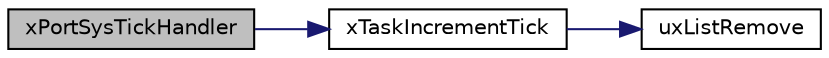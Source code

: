 digraph "xPortSysTickHandler"
{
  edge [fontname="Helvetica",fontsize="10",labelfontname="Helvetica",labelfontsize="10"];
  node [fontname="Helvetica",fontsize="10",shape=record];
  rankdir="LR";
  Node1 [label="xPortSysTickHandler",height=0.2,width=0.4,color="black", fillcolor="grey75", style="filled" fontcolor="black"];
  Node1 -> Node2 [color="midnightblue",fontsize="10",style="solid",fontname="Helvetica"];
  Node2 [label="xTaskIncrementTick",height=0.2,width=0.4,color="black", fillcolor="white", style="filled",URL="$tasks_8c.html#a54f31e9aef0eb7b87e48c7d68ecc84c1"];
  Node2 -> Node3 [color="midnightblue",fontsize="10",style="solid",fontname="Helvetica"];
  Node3 [label="uxListRemove",height=0.2,width=0.4,color="black", fillcolor="white", style="filled",URL="$list_8c.html#a274fdced76bbdd9d8a4c4840ded2920c"];
}
